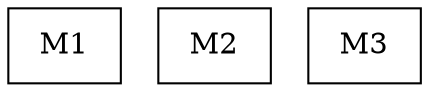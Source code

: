 digraph {
M1 [ label=" M1 " shape= box ]
M2 [ label=" M2 " shape= box ]
M3 [ label=" M3 " shape= box ]

}
